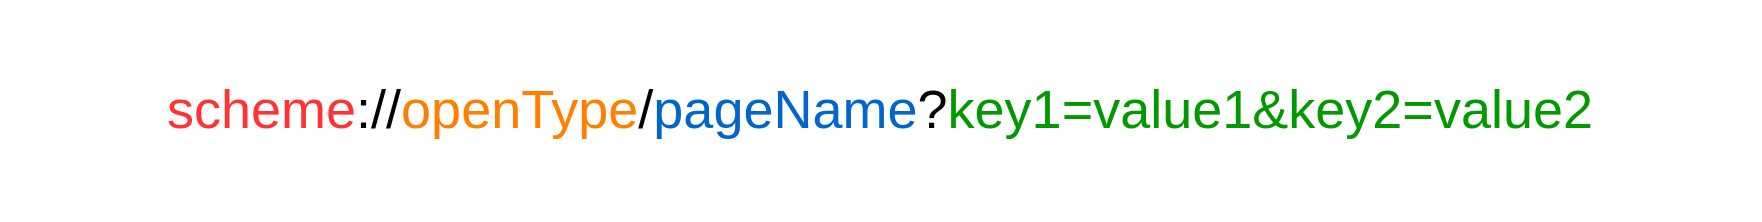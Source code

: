 <mxfile version="20.2.3" type="github">
  <diagram id="r6LL--7ONq4zFw7ZGBFc" name="第 1 页">
    <mxGraphModel dx="1426" dy="744" grid="1" gridSize="10" guides="1" tooltips="1" connect="1" arrows="1" fold="1" page="1" pageScale="1" pageWidth="827" pageHeight="1169" math="0" shadow="0">
      <root>
        <mxCell id="0" />
        <mxCell id="1" parent="0" />
        <mxCell id="FpEsrSy_xUEmG_wjYfyo-2" value="&lt;font style=&quot;font-size: 27px;&quot;&gt;&lt;font color=&quot;#ff3333&quot;&gt;scheme&lt;/font&gt;://&lt;font color=&quot;#ff8000&quot;&gt;openType&lt;/font&gt;/&lt;font color=&quot;#0066cc&quot;&gt;pageName&lt;/font&gt;?&lt;font color=&quot;#009900&quot;&gt;key1=value1&amp;amp;key2=value2&lt;/font&gt;&lt;/font&gt;" style="text;html=1;strokeColor=none;fillColor=none;align=center;verticalAlign=middle;whiteSpace=wrap;rounded=0;" vertex="1" parent="1">
          <mxGeometry y="280" width="880" height="110" as="geometry" />
        </mxCell>
      </root>
    </mxGraphModel>
  </diagram>
</mxfile>
